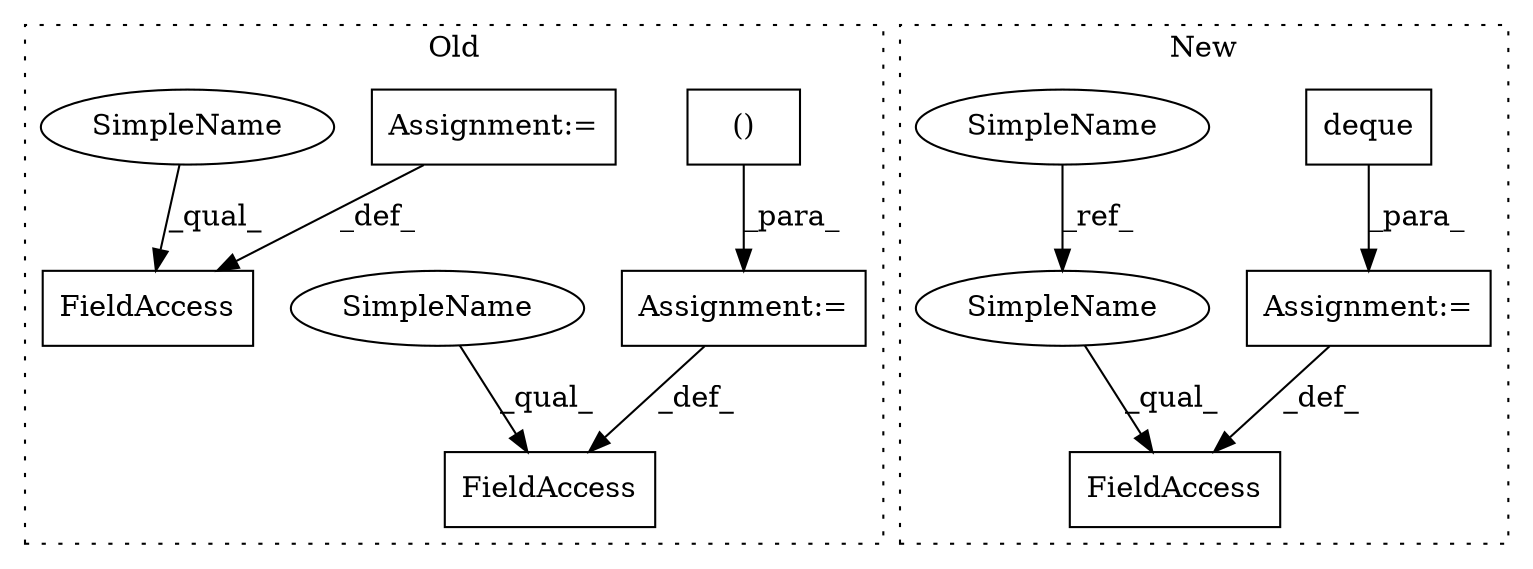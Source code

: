 digraph G {
subgraph cluster0 {
1 [label="()" a="106" s="791" l="32" shape="box"];
4 [label="FieldAccess" a="22" s="764" l="9" shape="box"];
7 [label="FieldAccess" a="22" s="727" l="9" shape="box"];
8 [label="Assignment:=" a="7" s="773" l="1" shape="box"];
9 [label="Assignment:=" a="7" s="736" l="1" shape="box"];
11 [label="SimpleName" a="42" s="764" l="4" shape="ellipse"];
12 [label="SimpleName" a="42" s="727" l="4" shape="ellipse"];
label = "Old";
style="dotted";
}
subgraph cluster1 {
2 [label="deque" a="32" s="792,806" l="6,1" shape="box"];
3 [label="Assignment:=" a="7" s="779" l="1" shape="box"];
5 [label="FieldAccess" a="22" s="769" l="10" shape="box"];
6 [label="SimpleName" a="42" s="691" l="4" shape="ellipse"];
10 [label="SimpleName" a="42" s="769" l="4" shape="ellipse"];
label = "New";
style="dotted";
}
1 -> 8 [label="_para_"];
2 -> 3 [label="_para_"];
3 -> 5 [label="_def_"];
6 -> 10 [label="_ref_"];
8 -> 4 [label="_def_"];
9 -> 7 [label="_def_"];
10 -> 5 [label="_qual_"];
11 -> 4 [label="_qual_"];
12 -> 7 [label="_qual_"];
}